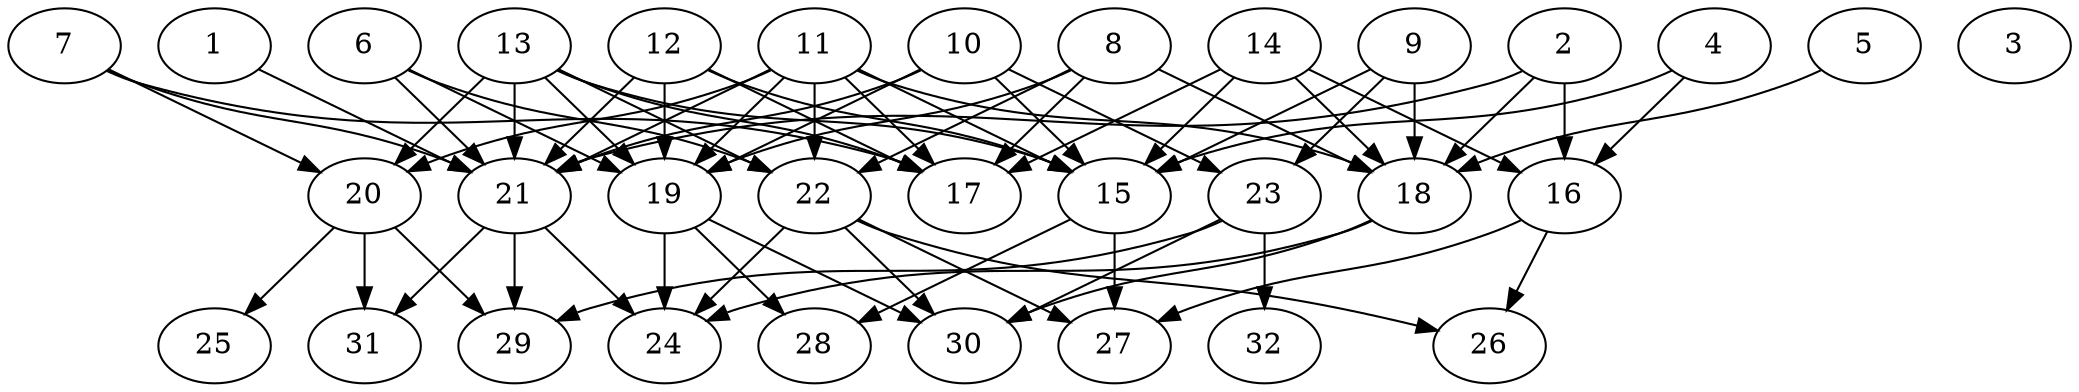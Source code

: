 // DAG (tier=2-normal, mode=compute, n=32, ccr=0.379, fat=0.699, density=0.560, regular=0.478, jump=0.137, mindata=524288, maxdata=8388608)
// DAG automatically generated by daggen at Sun Aug 24 16:33:33 2025
// /home/ermia/Project/Environments/daggen/bin/daggen --dot --ccr 0.379 --fat 0.699 --regular 0.478 --density 0.560 --jump 0.137 --mindata 524288 --maxdata 8388608 -n 32 
digraph G {
  1 [size="291351967427645669376", alpha="0.05", expect_size="145675983713822834688"]
  1 -> 21 [size ="351589009195008"]
  2 [size="6898235857380048896", alpha="0.03", expect_size="3449117928690024448"]
  2 -> 16 [size ="28990031003648"]
  2 -> 18 [size ="28990031003648"]
  2 -> 21 [size ="28990031003648"]
  3 [size="8397569105021277", alpha="0.01", expect_size="4198784552510638"]
  4 [size="36961710383980085248", alpha="0.17", expect_size="18480855191990042624"]
  4 -> 15 [size ="88768325353472"]
  4 -> 16 [size ="88768325353472"]
  5 [size="655196621164995", alpha="0.05", expect_size="327598310582497"]
  5 -> 18 [size ="27694897037312"]
  6 [size="107750150976886013952", alpha="0.09", expect_size="53875075488443006976"]
  6 -> 19 [size ="181148709814272"]
  6 -> 21 [size ="181148709814272"]
  6 -> 22 [size ="181148709814272"]
  7 [size="2595119836967206912", alpha="0.17", expect_size="1297559918483603456"]
  7 -> 17 [size ="15107581018112"]
  7 -> 20 [size ="15107581018112"]
  7 -> 21 [size ="15107581018112"]
  8 [size="953833597273624", alpha="0.18", expect_size="476916798636812"]
  8 -> 17 [size ="21180572499968"]
  8 -> 18 [size ="21180572499968"]
  8 -> 19 [size ="21180572499968"]
  8 -> 22 [size ="21180572499968"]
  9 [size="140340354121284496", alpha="0.10", expect_size="70170177060642248"]
  9 -> 15 [size ="66662262898688"]
  9 -> 18 [size ="66662262898688"]
  9 -> 23 [size ="66662262898688"]
  10 [size="16910576404907218", alpha="0.08", expect_size="8455288202453609"]
  10 -> 15 [size ="417171381420032"]
  10 -> 19 [size ="417171381420032"]
  10 -> 21 [size ="417171381420032"]
  10 -> 23 [size ="417171381420032"]
  11 [size="95061545450218800", alpha="0.13", expect_size="47530772725109400"]
  11 -> 15 [size ="59309815758848"]
  11 -> 17 [size ="59309815758848"]
  11 -> 18 [size ="59309815758848"]
  11 -> 19 [size ="59309815758848"]
  11 -> 20 [size ="59309815758848"]
  11 -> 21 [size ="59309815758848"]
  11 -> 22 [size ="59309815758848"]
  12 [size="15086034330987670", alpha="0.00", expect_size="7543017165493835"]
  12 -> 15 [size ="419778325905408"]
  12 -> 17 [size ="419778325905408"]
  12 -> 19 [size ="419778325905408"]
  12 -> 21 [size ="419778325905408"]
  13 [size="293517473376894976000", alpha="0.06", expect_size="146758736688447488000"]
  13 -> 15 [size ="353329007820800"]
  13 -> 17 [size ="353329007820800"]
  13 -> 19 [size ="353329007820800"]
  13 -> 20 [size ="353329007820800"]
  13 -> 21 [size ="353329007820800"]
  13 -> 22 [size ="353329007820800"]
  14 [size="2713247485916808", alpha="0.12", expect_size="1356623742958404"]
  14 -> 15 [size ="147200952762368"]
  14 -> 16 [size ="147200952762368"]
  14 -> 17 [size ="147200952762368"]
  14 -> 18 [size ="147200952762368"]
  15 [size="72594968418002608", alpha="0.13", expect_size="36297484209001304"]
  15 -> 27 [size ="156189379788800"]
  15 -> 28 [size ="156189379788800"]
  16 [size="224698936390972342272", alpha="0.00", expect_size="112349468195486171136"]
  16 -> 26 [size ="295681394737152"]
  16 -> 27 [size ="295681394737152"]
  17 [size="280552396751338733568", alpha="0.12", expect_size="140276198375669366784"]
  18 [size="745788787093832", alpha="0.11", expect_size="372894393546916"]
  18 -> 24 [size ="58199793205248"]
  18 -> 30 [size ="58199793205248"]
  19 [size="319944075040204416", alpha="0.09", expect_size="159972037520102208"]
  19 -> 24 [size ="228225972174848"]
  19 -> 28 [size ="228225972174848"]
  19 -> 30 [size ="228225972174848"]
  20 [size="21426090458748844", alpha="0.14", expect_size="10713045229374422"]
  20 -> 25 [size ="477791699075072"]
  20 -> 29 [size ="477791699075072"]
  20 -> 31 [size ="477791699075072"]
  21 [size="21605036811535124", alpha="0.07", expect_size="10802518405767562"]
  21 -> 24 [size ="413393957683200"]
  21 -> 29 [size ="413393957683200"]
  21 -> 31 [size ="413393957683200"]
  22 [size="552440230936552931328", alpha="0.09", expect_size="276220115468276465664"]
  22 -> 24 [size ="538617160138752"]
  22 -> 26 [size ="538617160138752"]
  22 -> 27 [size ="538617160138752"]
  22 -> 30 [size ="538617160138752"]
  23 [size="11443447838078400", alpha="0.11", expect_size="5721723919039200"]
  23 -> 29 [size ="397069726515200"]
  23 -> 30 [size ="397069726515200"]
  23 -> 32 [size ="397069726515200"]
  24 [size="4937898431097978", alpha="0.03", expect_size="2468949215548989"]
  25 [size="35856615956238000", alpha="0.13", expect_size="17928307978119000"]
  26 [size="2730849862680576000", alpha="0.14", expect_size="1365424931340288000"]
  27 [size="1088247447644302", alpha="0.02", expect_size="544123723822151"]
  28 [size="553889299003604992", alpha="0.18", expect_size="276944649501802496"]
  29 [size="345322935747703040", alpha="0.09", expect_size="172661467873851520"]
  30 [size="153252682868692353024", alpha="0.09", expect_size="76626341434346176512"]
  31 [size="86927945464465588224", alpha="0.18", expect_size="43463972732232794112"]
  32 [size="209499914764288000000", alpha="0.01", expect_size="104749957382144000000"]
}